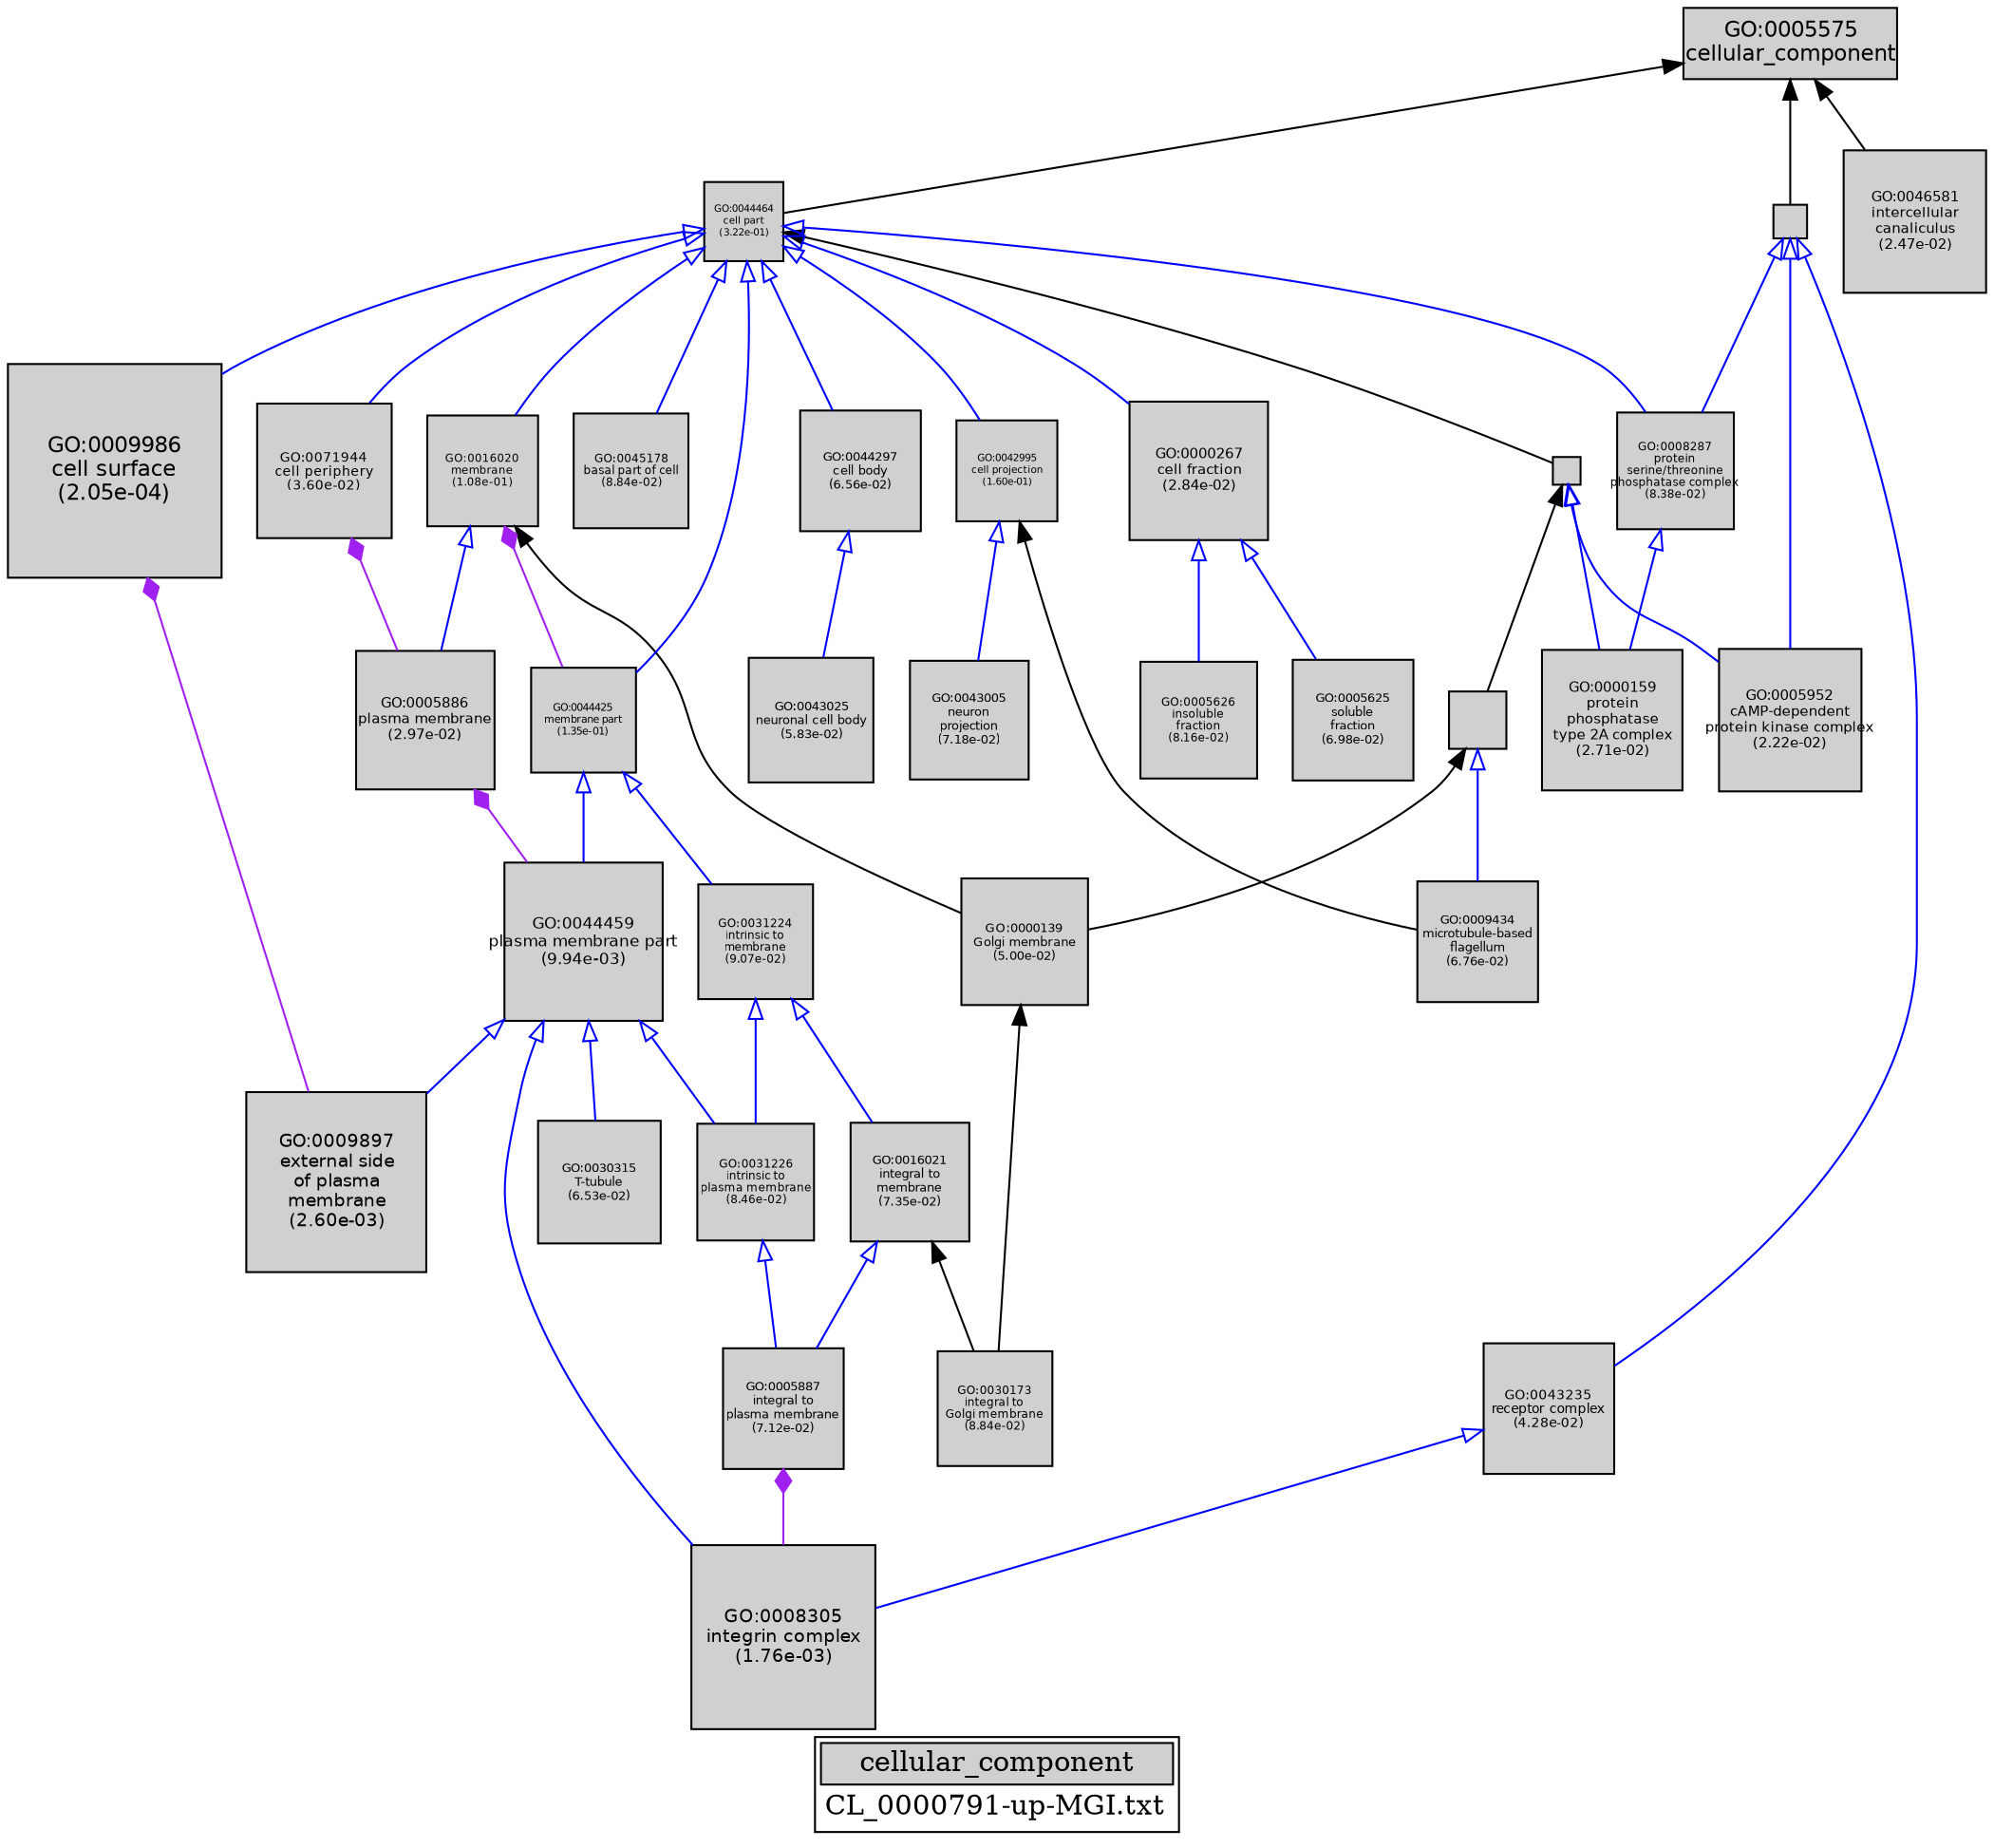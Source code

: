 digraph "cellular_component" {
graph [ bgcolor = "#FFFFFF", label = <<TABLE COLOR="black" BGCOLOR="white"><TR><TD COLSPAN="2" BGCOLOR="#D0D0D0"><FONT COLOR="black">cellular_component</FONT></TD></TR><TR><TD BORDER="0">CL_0000791-up-MGI.txt</TD></TR></TABLE>> ];
node [ fontname = "Helvetica" ];

subgraph "nodes" {

node [ style = "filled", fixedsize = "true", width = 1, shape = "box", fontsize = 9, fillcolor = "#D0D0D0", fontcolor = "black", color = "black" ];

"GO:0005626" [ URL = "#GO:0005626", label = <<TABLE BORDER="0"><TR><TD>GO:0005626<BR/>insoluble<BR/>fraction<BR/>(8.16e-02)</TD></TR></TABLE>>, width = 0.819067677975, shape = "box", fontsize = 5.89728728142, height = 0.819067677975 ];
"GO:0044424" [ URL = "#GO:0044424", label = "", width = 0.193126156491, shape = "box", height = 0.193126156491 ];
"GO:0043231" [ URL = "#GO:0043231", label = "", width = 0.396930782559, shape = "box", height = 0.396930782559 ];
"GO:0030315" [ URL = "#GO:0030315", label = <<TABLE BORDER="0"><TR><TD>GO:0030315<BR/>T-tubule<BR/>(6.53e-02)</TD></TR></TABLE>>, width = 0.854275980226, shape = "box", fontsize = 6.15078705762, height = 0.854275980226 ];
"GO:0005887" [ URL = "#GO:0005887", label = <<TABLE BORDER="0"><TR><TD>GO:0005887<BR/>integral to<BR/>plasma membrane<BR/>(7.12e-02)</TD></TR></TABLE>>, width = 0.840787000198, shape = "box", fontsize = 6.05366640143, height = 0.840787000198 ];
"GO:0031224" [ URL = "#GO:0031224", label = <<TABLE BORDER="0"><TR><TD>GO:0031224<BR/>intrinsic to<BR/>membrane<BR/>(9.07e-02)</TD></TR></TABLE>>, width = 0.801856899983, shape = "box", fontsize = 5.77336967988, height = 0.801856899983 ];
"GO:0000139" [ URL = "#GO:0000139", label = <<TABLE BORDER="0"><TR><TD>GO:0000139<BR/>Golgi membrane<BR/>(5.00e-02)</TD></TR></TABLE>>, width = 0.894345715336, shape = "box", fontsize = 6.43928915042, height = 0.894345715336 ];
"GO:0043005" [ URL = "#GO:0043005", label = <<TABLE BORDER="0"><TR><TD>GO:0043005<BR/>neuron<BR/>projection<BR/>(7.18e-02)</TD></TR></TABLE>>, width = 0.83934629291, shape = "box", fontsize = 6.04329330895, height = 0.83934629291 ];
"GO:0009897" [ URL = "#GO:0009897", label = <<TABLE BORDER="0"><TR><TD>GO:0009897<BR/>external side<BR/>of plasma<BR/>membrane<BR/>(2.60e-03)</TD></TR></TABLE>>, width = 1.2571061607, shape = "box", fontsize = 9.05116435707, height = 1.2571061607 ];
"GO:0005952" [ URL = "#GO:0005952", label = <<TABLE BORDER="0"><TR><TD>GO:0005952<BR/>cAMP-dependent<BR/>protein kinase complex<BR/>(2.22e-02)</TD></TR></TABLE>>, width = 1.00687394618, shape = "box", fontsize = 7.24949241252, height = 1.00687394618 ];
"GO:0043025" [ URL = "#GO:0043025", label = <<TABLE BORDER="0"><TR><TD>GO:0043025<BR/>neuronal cell body<BR/>(5.83e-02)</TD></TR></TABLE>>, width = 0.871630209359, shape = "box", fontsize = 6.27573750739, height = 0.871630209359 ];
"GO:0005886" [ URL = "#GO:0005886", label = <<TABLE BORDER="0"><TR><TD>GO:0005886<BR/>plasma membrane<BR/>(2.97e-02)</TD></TR></TABLE>>, width = 0.96804734653, shape = "box", fontsize = 6.96994089502, height = 0.96804734653 ];
"GO:0071944" [ URL = "#GO:0071944", label = <<TABLE BORDER="0"><TR><TD>GO:0071944<BR/>cell periphery<BR/>(3.60e-02)</TD></TR></TABLE>>, width = 0.941717552075, shape = "box", fontsize = 6.78036637494, height = 0.941717552075 ];
"GO:0030173" [ URL = "#GO:0030173", label = <<TABLE BORDER="0"><TR><TD>GO:0030173<BR/>integral to<BR/>Golgi membrane<BR/>(8.84e-02)</TD></TR></TABLE>>, width = 0.806139814444, shape = "box", fontsize = 5.80420666399, height = 0.806139814444 ];
"GO:0000159" [ URL = "#GO:0000159", label = <<TABLE BORDER="0"><TR><TD>GO:0000159<BR/>protein<BR/>phosphatase<BR/>type 2A complex<BR/>(2.71e-02)</TD></TR></TABLE>>, width = 0.980566023421, shape = "box", fontsize = 7.06007536863, height = 0.980566023421 ];
"GO:0044425" [ URL = "#GO:0044425", label = <<TABLE BORDER="0"><TR><TD>GO:0044425<BR/>membrane part<BR/>(1.35e-01)</TD></TR></TABLE>>, width = 0.734137510593, shape = "box", fontsize = 5.28579007627, height = 0.734137510593 ];
"GO:0016020" [ URL = "#GO:0016020", label = <<TABLE BORDER="0"><TR><TD>GO:0016020<BR/>membrane<BR/>(1.08e-01)</TD></TR></TABLE>>, width = 0.773322019225, shape = "box", fontsize = 5.56791853842, height = 0.773322019225 ];
"GO:0043235" [ URL = "#GO:0043235", label = <<TABLE BORDER="0"><TR><TD>GO:0043235<BR/>receptor complex<BR/>(4.28e-02)</TD></TR></TABLE>>, width = 0.917071834433, shape = "box", fontsize = 6.60291720792, height = 0.917071834433 ];
"GO:0042995" [ URL = "#GO:0042995", label = <<TABLE BORDER="0"><TR><TD>GO:0042995<BR/>cell projection<BR/>(1.60e-01)</TD></TR></TABLE>>, width = 0.702218609583, shape = "box", fontsize = 5.055973989, height = 0.702218609583 ];
"GO:0008287" [ URL = "#GO:0008287", label = <<TABLE BORDER="0"><TR><TD>GO:0008287<BR/>protein<BR/>serine/threonine<BR/>phosphatase complex<BR/>(8.38e-02)</TD></TR></TABLE>>, width = 0.814790543069, shape = "box", fontsize = 5.86649191009, height = 0.814790543069 ];
"GO:0009986" [ URL = "#GO:0009986", label = <<TABLE BORDER="0"><TR><TD>GO:0009986<BR/>cell surface<BR/>(2.05e-04)</TD></TR></TABLE>>, width = 1.5, shape = "box", fontsize = 10.8, height = 1.5 ];
"GO:0000267" [ URL = "#GO:0000267", label = <<TABLE BORDER="0"><TR><TD>GO:0000267<BR/>cell fraction<BR/>(2.84e-02)</TD></TR></TABLE>>, width = 0.974111461047, shape = "box", fontsize = 7.01360251954, height = 0.974111461047 ];
"GO:0044464" [ URL = "#GO:0044464", label = <<TABLE BORDER="0"><TR><TD>GO:0044464<BR/>cell part<BR/>(3.22e-01)</TD></TR></TABLE>>, width = 0.556106040487, shape = "box", fontsize = 5.0, height = 0.556106040487 ];
"GO:0009434" [ URL = "#GO:0009434", label = <<TABLE BORDER="0"><TR><TD>GO:0009434<BR/>microtubule-based<BR/>flagellum<BR/>(6.76e-02)</TD></TR></TABLE>>, width = 0.848830787917, shape = "box", fontsize = 6.111581673, height = 0.848830787917 ];
"GO:0008305" [ URL = "#GO:0008305", label = <<TABLE BORDER="0"><TR><TD>GO:0008305<BR/>integrin complex<BR/>(1.76e-03)</TD></TR></TABLE>>, width = 1.29744850378, shape = "box", fontsize = 9.34162922725, height = 1.29744850378 ];
"GO:0046581" [ URL = "#GO:0046581", label = <<TABLE BORDER="0"><TR><TD>GO:0046581<BR/>intercellular<BR/>canaliculus<BR/>(2.47e-02)</TD></TR></TABLE>>, width = 0.993140041371, shape = "box", fontsize = 7.15060829787, height = 0.993140041371 ];
"GO:0044297" [ URL = "#GO:0044297", label = <<TABLE BORDER="0"><TR><TD>GO:0044297<BR/>cell body<BR/>(6.56e-02)</TD></TR></TABLE>>, width = 0.853515951842, shape = "box", fontsize = 6.14531485326, height = 0.853515951842 ];
"GO:0044459" [ URL = "#GO:0044459", label = <<TABLE BORDER="0"><TR><TD>GO:0044459<BR/>plasma membrane part<BR/>(9.94e-03)</TD></TR></TABLE>>, width = 1.10733378063, shape = "box", fontsize = 7.97280322054, height = 1.10733378063 ];
"GO:0005575" [ URL = "#GO:0005575", label = <<TABLE BORDER="0"><TR><TD>GO:0005575<BR/>cellular_component</TD></TR></TABLE>>, width = 1.5, shape = "box", fontsize = 10.8 ];
"GO:0031226" [ URL = "#GO:0031226", label = <<TABLE BORDER="0"><TR><TD>GO:0031226<BR/>intrinsic to<BR/>plasma membrane<BR/>(8.46e-02)</TD></TR></TABLE>>, width = 0.813353247157, shape = "box", fontsize = 5.85614337953, height = 0.813353247157 ];
"GO:0016021" [ URL = "#GO:0016021", label = <<TABLE BORDER="0"><TR><TD>GO:0016021<BR/>integral to<BR/>membrane<BR/>(7.35e-02)</TD></TR></TABLE>>, width = 0.835813912682, shape = "box", fontsize = 6.01786017131, height = 0.835813912682 ];
"GO:0045178" [ URL = "#GO:0045178", label = <<TABLE BORDER="0"><TR><TD>GO:0045178<BR/>basal part of cell<BR/>(8.84e-02)</TD></TR></TABLE>>, width = 0.806139814444, shape = "box", fontsize = 5.80420666399, height = 0.806139814444 ];
"GO:0005625" [ URL = "#GO:0005625", label = <<TABLE BORDER="0"><TR><TD>GO:0005625<BR/>soluble<BR/>fraction<BR/>(6.98e-02)</TD></TR></TABLE>>, width = 0.843762580031, shape = "box", fontsize = 6.07509057622, height = 0.843762580031 ];
"GO:0043234" [ URL = "#GO:0043234", label = "", width = 0.230400057426, shape = "box", height = 0.230400057426 ];
}
subgraph "edges" {


edge [ dir = "back", weight = 1 ];
subgraph "regulates" {


edge [ color = "cyan", arrowtail = "none" ];
subgraph "positive" {


edge [ color = "green", arrowtail = "vee" ];
}
subgraph "negative" {


edge [ color = "red", arrowtail = "tee" ];
}
}
subgraph "part_of" {


edge [ color = "purple", arrowtail = "diamond", weight = 2.5 ];
"GO:0009986" -> "GO:0009897";
"GO:0005887" -> "GO:0008305";
"GO:0071944" -> "GO:0005886";
"GO:0016020" -> "GO:0044425";
"GO:0005886" -> "GO:0044459";
}
subgraph "is_a" {


edge [ color = "blue", arrowtail = "empty", weight = 5.0 ];
"GO:0044424" -> "GO:0000159";
"GO:0008287" -> "GO:0000159";
"GO:0044459" -> "GO:0009897";
"GO:0044464" -> "GO:0042995";
"GO:0000267" -> "GO:0005626";
"GO:0031226" -> "GO:0005887";
"GO:0043234" -> "GO:0005952";
"GO:0044464" -> "GO:0044425";
"GO:0031224" -> "GO:0031226";
"GO:0042995" -> "GO:0043005";
"GO:0044464" -> "GO:0044297";
"GO:0000267" -> "GO:0005625";
"GO:0044424" -> "GO:0005952";
"GO:0044464" -> "GO:0009986";
"GO:0016021" -> "GO:0005887";
"GO:0044464" -> "GO:0016020";
"GO:0044464" -> "GO:0008287";
"GO:0016020" -> "GO:0005886";
"GO:0043231" -> "GO:0009434";
"GO:0043234" -> "GO:0043235";
"GO:0044464" -> "GO:0000267";
"GO:0044459" -> "GO:0008305";
"GO:0043235" -> "GO:0008305";
"GO:0044297" -> "GO:0043025";
"GO:0031224" -> "GO:0016021";
"GO:0044459" -> "GO:0031226";
"GO:0044425" -> "GO:0044459";
"GO:0044464" -> "GO:0071944";
"GO:0044459" -> "GO:0030315";
"GO:0043234" -> "GO:0008287";
"GO:0044425" -> "GO:0031224";
"GO:0044464" -> "GO:0045178";
}
"GO:0005575" -> "GO:0046581";
"GO:0044464" -> "GO:0044424";
"GO:0005575" -> "GO:0043234";
"GO:0000139" -> "GO:0030173";
"GO:0042995" -> "GO:0009434";
"GO:0005575" -> "GO:0044464";
"GO:0043231" -> "GO:0000139";
"GO:0044424" -> "GO:0043231";
"GO:0016021" -> "GO:0030173";
"GO:0016020" -> "GO:0000139";
}
}
